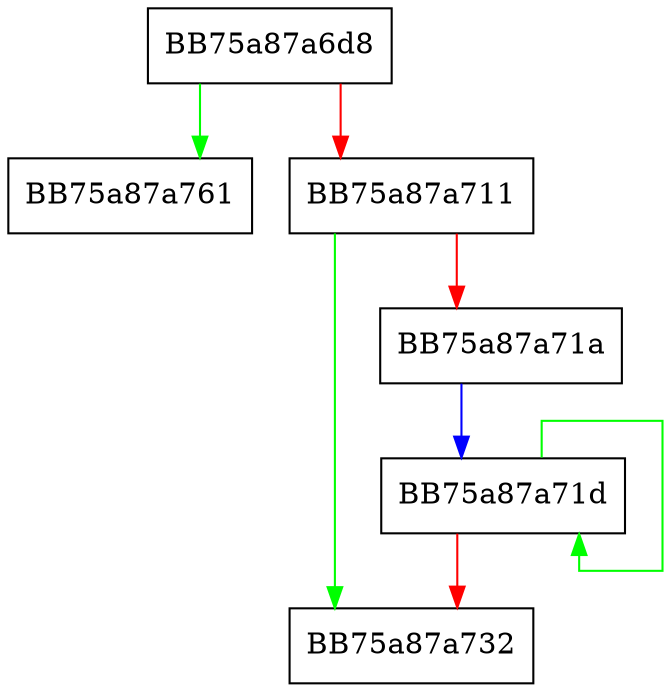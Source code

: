 digraph erase {
  node [shape="box"];
  graph [splines=ortho];
  BB75a87a6d8 -> BB75a87a761 [color="green"];
  BB75a87a6d8 -> BB75a87a711 [color="red"];
  BB75a87a711 -> BB75a87a732 [color="green"];
  BB75a87a711 -> BB75a87a71a [color="red"];
  BB75a87a71a -> BB75a87a71d [color="blue"];
  BB75a87a71d -> BB75a87a71d [color="green"];
  BB75a87a71d -> BB75a87a732 [color="red"];
}